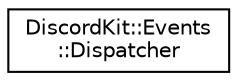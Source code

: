 digraph "Graphical Class Hierarchy"
{
 // LATEX_PDF_SIZE
  edge [fontname="Helvetica",fontsize="10",labelfontname="Helvetica",labelfontsize="10"];
  node [fontname="Helvetica",fontsize="10",shape=record];
  rankdir="LR";
  Node0 [label="DiscordKit::Events\l::Dispatcher",height=0.2,width=0.4,color="black", fillcolor="white", style="filled",URL="$d8/d82/classDiscordKit_1_1Events_1_1Dispatcher.html",tooltip=" "];
}

